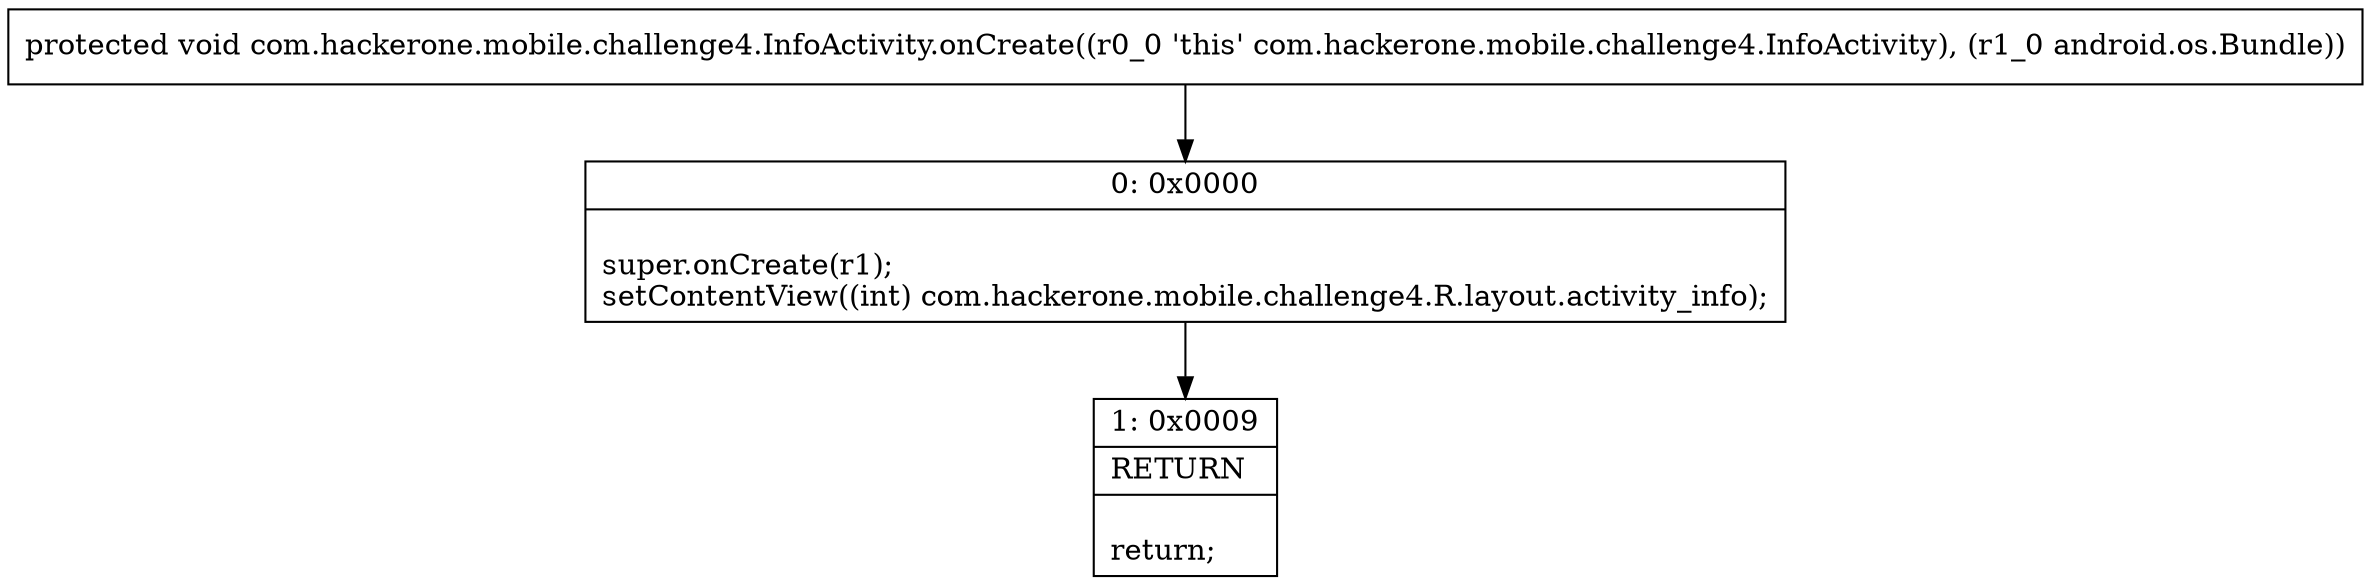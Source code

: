 digraph "CFG forcom.hackerone.mobile.challenge4.InfoActivity.onCreate(Landroid\/os\/Bundle;)V" {
Node_0 [shape=record,label="{0\:\ 0x0000|\lsuper.onCreate(r1);\lsetContentView((int) com.hackerone.mobile.challenge4.R.layout.activity_info);\l}"];
Node_1 [shape=record,label="{1\:\ 0x0009|RETURN\l|\lreturn;\l}"];
MethodNode[shape=record,label="{protected void com.hackerone.mobile.challenge4.InfoActivity.onCreate((r0_0 'this' com.hackerone.mobile.challenge4.InfoActivity), (r1_0 android.os.Bundle)) }"];
MethodNode -> Node_0;
Node_0 -> Node_1;
}

